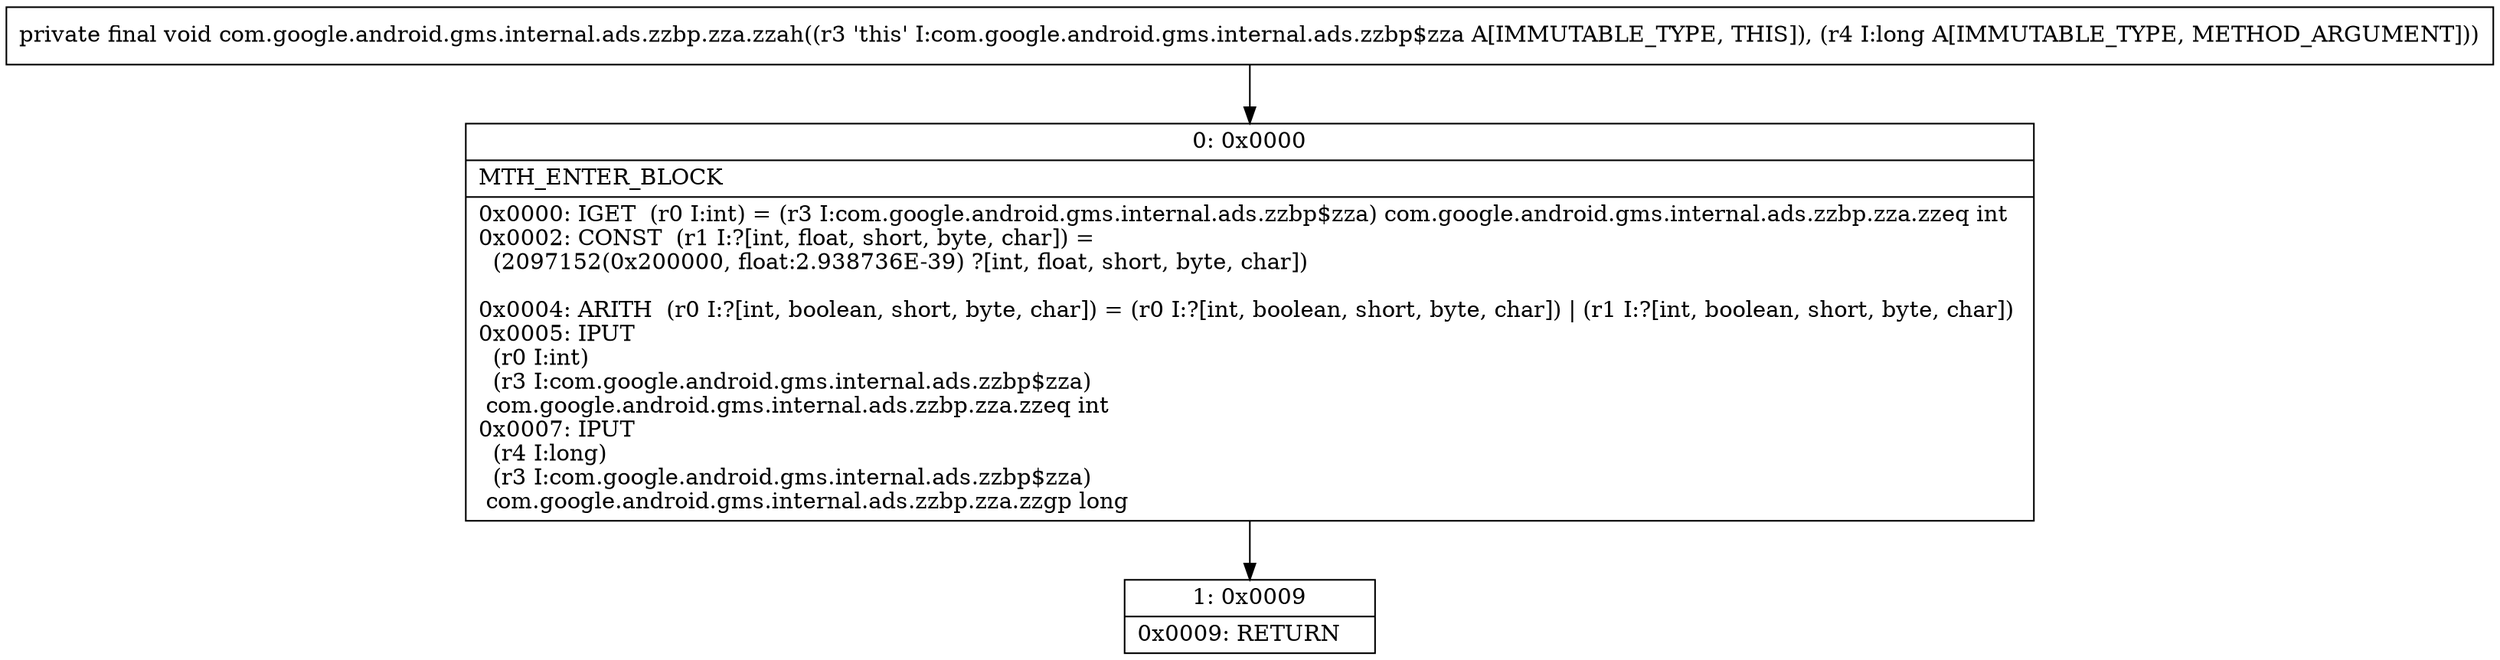 digraph "CFG forcom.google.android.gms.internal.ads.zzbp.zza.zzah(J)V" {
Node_0 [shape=record,label="{0\:\ 0x0000|MTH_ENTER_BLOCK\l|0x0000: IGET  (r0 I:int) = (r3 I:com.google.android.gms.internal.ads.zzbp$zza) com.google.android.gms.internal.ads.zzbp.zza.zzeq int \l0x0002: CONST  (r1 I:?[int, float, short, byte, char]) = \l  (2097152(0x200000, float:2.938736E\-39) ?[int, float, short, byte, char])\l \l0x0004: ARITH  (r0 I:?[int, boolean, short, byte, char]) = (r0 I:?[int, boolean, short, byte, char]) \| (r1 I:?[int, boolean, short, byte, char]) \l0x0005: IPUT  \l  (r0 I:int)\l  (r3 I:com.google.android.gms.internal.ads.zzbp$zza)\l com.google.android.gms.internal.ads.zzbp.zza.zzeq int \l0x0007: IPUT  \l  (r4 I:long)\l  (r3 I:com.google.android.gms.internal.ads.zzbp$zza)\l com.google.android.gms.internal.ads.zzbp.zza.zzgp long \l}"];
Node_1 [shape=record,label="{1\:\ 0x0009|0x0009: RETURN   \l}"];
MethodNode[shape=record,label="{private final void com.google.android.gms.internal.ads.zzbp.zza.zzah((r3 'this' I:com.google.android.gms.internal.ads.zzbp$zza A[IMMUTABLE_TYPE, THIS]), (r4 I:long A[IMMUTABLE_TYPE, METHOD_ARGUMENT])) }"];
MethodNode -> Node_0;
Node_0 -> Node_1;
}

